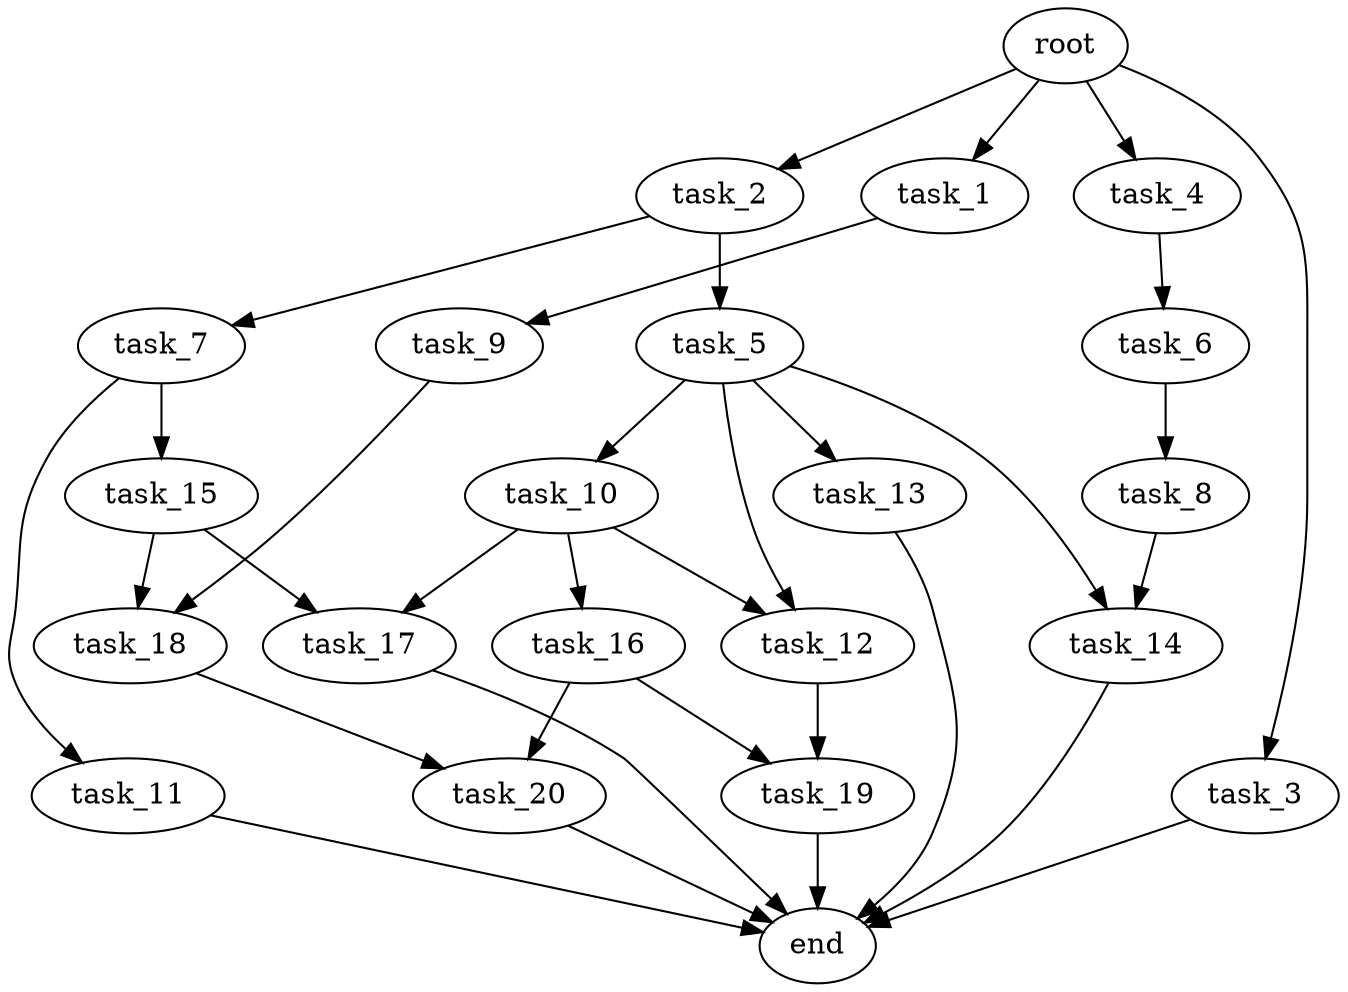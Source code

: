 digraph G {
  root [size="0.000000e+00"];
  task_1 [size="8.557349e+09"];
  task_2 [size="2.179920e+08"];
  task_3 [size="8.219577e+09"];
  task_4 [size="6.897502e+09"];
  task_5 [size="2.760295e+09"];
  task_6 [size="5.537078e+09"];
  task_7 [size="5.563675e+09"];
  task_8 [size="9.259299e+09"];
  task_9 [size="1.547993e+09"];
  task_10 [size="3.783253e+08"];
  task_11 [size="3.557202e+09"];
  task_12 [size="1.384944e+09"];
  task_13 [size="3.671462e+09"];
  task_14 [size="5.821975e+09"];
  task_15 [size="2.330708e+09"];
  task_16 [size="8.110931e+09"];
  task_17 [size="9.199593e+08"];
  task_18 [size="3.998583e+09"];
  task_19 [size="9.178900e+09"];
  task_20 [size="7.342925e+09"];
  end [size="0.000000e+00"];

  root -> task_1 [size="1.000000e-12"];
  root -> task_2 [size="1.000000e-12"];
  root -> task_3 [size="1.000000e-12"];
  root -> task_4 [size="1.000000e-12"];
  task_1 -> task_9 [size="1.547993e+08"];
  task_2 -> task_5 [size="2.760295e+08"];
  task_2 -> task_7 [size="5.563675e+08"];
  task_3 -> end [size="1.000000e-12"];
  task_4 -> task_6 [size="5.537078e+08"];
  task_5 -> task_10 [size="3.783253e+07"];
  task_5 -> task_12 [size="6.924718e+07"];
  task_5 -> task_13 [size="3.671462e+08"];
  task_5 -> task_14 [size="2.910987e+08"];
  task_6 -> task_8 [size="9.259299e+08"];
  task_7 -> task_11 [size="3.557202e+08"];
  task_7 -> task_15 [size="2.330708e+08"];
  task_8 -> task_14 [size="2.910987e+08"];
  task_9 -> task_18 [size="1.999291e+08"];
  task_10 -> task_12 [size="6.924718e+07"];
  task_10 -> task_16 [size="8.110931e+08"];
  task_10 -> task_17 [size="4.599797e+07"];
  task_11 -> end [size="1.000000e-12"];
  task_12 -> task_19 [size="4.589450e+08"];
  task_13 -> end [size="1.000000e-12"];
  task_14 -> end [size="1.000000e-12"];
  task_15 -> task_17 [size="4.599797e+07"];
  task_15 -> task_18 [size="1.999291e+08"];
  task_16 -> task_19 [size="4.589450e+08"];
  task_16 -> task_20 [size="3.671463e+08"];
  task_17 -> end [size="1.000000e-12"];
  task_18 -> task_20 [size="3.671463e+08"];
  task_19 -> end [size="1.000000e-12"];
  task_20 -> end [size="1.000000e-12"];
}
